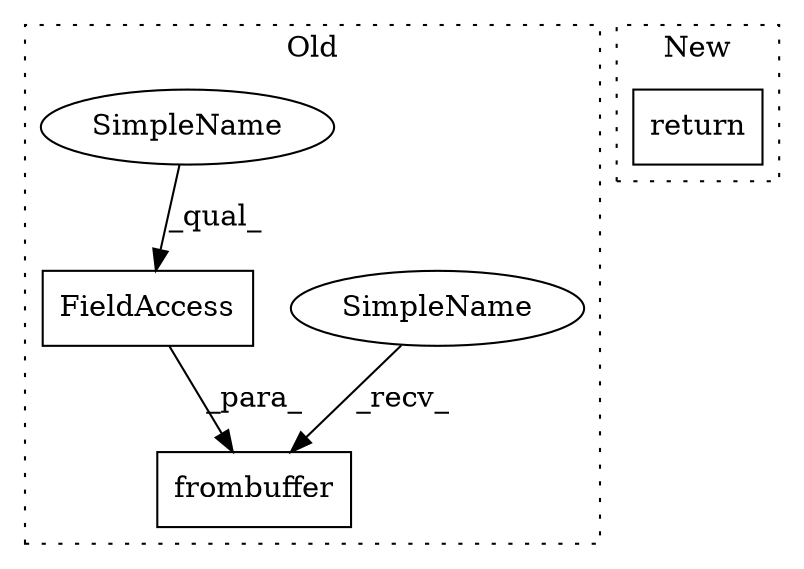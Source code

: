 digraph G {
subgraph cluster0 {
1 [label="frombuffer" a="32" s="2772,2871" l="11,1" shape="box"];
3 [label="FieldAccess" a="22" s="2861" l="10" shape="box"];
4 [label="SimpleName" a="42" s="2766" l="5" shape="ellipse"];
5 [label="SimpleName" a="42" s="2861" l="5" shape="ellipse"];
label = "Old";
style="dotted";
}
subgraph cluster1 {
2 [label="return" a="41" s="2588" l="7" shape="box"];
label = "New";
style="dotted";
}
3 -> 1 [label="_para_"];
4 -> 1 [label="_recv_"];
5 -> 3 [label="_qual_"];
}